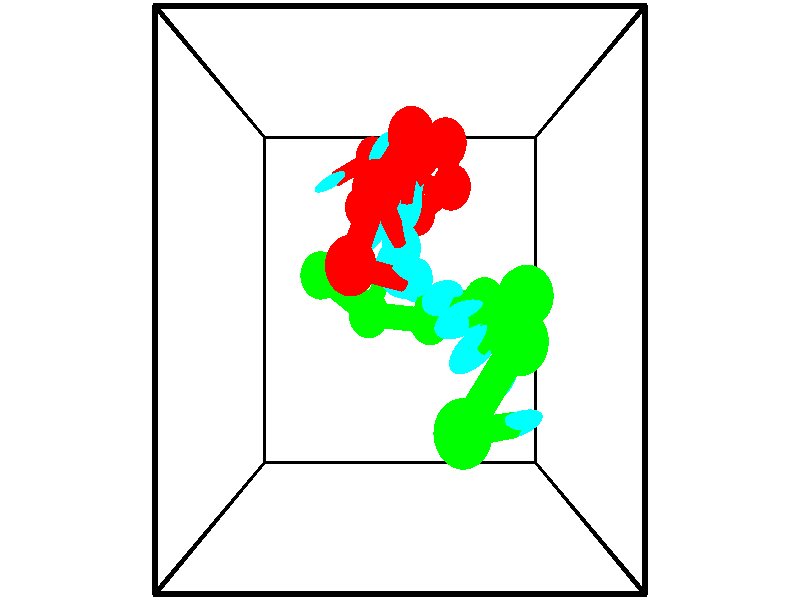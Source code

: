 // switches for output
#declare DRAW_BASES = 1; // possible values are 0, 1; only relevant for DNA ribbons
#declare DRAW_BASES_TYPE = 3; // possible values are 1, 2, 3; only relevant for DNA ribbons
#declare DRAW_FOG = 0; // set to 1 to enable fog

#include "colors.inc"

#include "transforms.inc"
background { rgb <1, 1, 1>}

#default {
   normal{
       ripples 0.25
       frequency 0.20
       turbulence 0.2
       lambda 5
   }
	finish {
		phong 0.1
		phong_size 40.
	}
}

// original window dimensions: 1024x640


// camera settings

camera {
	sky <-0, 1, 0>
	up <-0, 1, 0>
	right 1.6 * <1, 0, 0>
	location <2.5, 2.5, 11.1562>
	look_at <2.5, 2.5, 2.5>
	direction <0, 0, -8.6562>
	angle 67.0682
}


# declare cpy_camera_pos = <2.5, 2.5, 11.1562>;
# if (DRAW_FOG = 1)
fog {
	fog_type 2
	up vnormalize(cpy_camera_pos)
	color rgbt<1,1,1,0.3>
	distance 1e-5
	fog_alt 3e-3
	fog_offset 4
}
# end


// LIGHTS

# declare lum = 6;
global_settings {
	ambient_light rgb lum * <0.05, 0.05, 0.05>
	max_trace_level 15
}# declare cpy_direct_light_amount = 0.25;
light_source
{	1000 * <-1, -1, 1>,
	rgb lum * cpy_direct_light_amount
	parallel
}

light_source
{	1000 * <1, 1, -1>,
	rgb lum * cpy_direct_light_amount
	parallel
}

// strand 0

// nucleotide -1

// particle -1
sphere {
	<2.095025, 4.262150, 2.221727> 0.250000
	pigment { color rgbt <1,0,0,0> }
	no_shadow
}
cylinder {
	<1.740555, 4.111504, 2.113762>,  <1.527873, 4.021116, 2.048983>, 0.100000
	pigment { color rgbt <1,0,0,0> }
	no_shadow
}
cylinder {
	<1.740555, 4.111504, 2.113762>,  <2.095025, 4.262150, 2.221727>, 0.100000
	pigment { color rgbt <1,0,0,0> }
	no_shadow
}

// particle -1
sphere {
	<1.740555, 4.111504, 2.113762> 0.100000
	pigment { color rgbt <1,0,0,0> }
	no_shadow
}
sphere {
	0, 1
	scale<0.080000,0.200000,0.300000>
	matrix <-0.422040, 0.896513, 0.134708,
		0.191247, 0.233289, -0.953415,
		-0.886175, -0.376617, -0.269913,
		1.474702, 3.998519, 2.032788>
	pigment { color rgbt <0,1,1,0> }
	no_shadow
}
cylinder {
	<1.971335, 3.593982, 2.601894>,  <2.095025, 4.262150, 2.221727>, 0.130000
	pigment { color rgbt <1,0,0,0> }
	no_shadow
}

// nucleotide -1

// particle -1
sphere {
	<1.971335, 3.593982, 2.601894> 0.250000
	pigment { color rgbt <1,0,0,0> }
	no_shadow
}
cylinder {
	<2.142979, 3.908623, 2.779488>,  <2.245965, 4.097407, 2.886044>, 0.100000
	pigment { color rgbt <1,0,0,0> }
	no_shadow
}
cylinder {
	<2.142979, 3.908623, 2.779488>,  <1.971335, 3.593982, 2.601894>, 0.100000
	pigment { color rgbt <1,0,0,0> }
	no_shadow
}

// particle -1
sphere {
	<2.142979, 3.908623, 2.779488> 0.100000
	pigment { color rgbt <1,0,0,0> }
	no_shadow
}
sphere {
	0, 1
	scale<0.080000,0.200000,0.300000>
	matrix <0.418878, -0.608786, 0.673736,
		0.800254, -0.103130, -0.590726,
		0.429109, 0.786602, 0.443985,
		2.271711, 4.144603, 2.912683>
	pigment { color rgbt <0,1,1,0> }
	no_shadow
}
cylinder {
	<2.735473, 3.494000, 2.738468>,  <1.971335, 3.593982, 2.601894>, 0.130000
	pigment { color rgbt <1,0,0,0> }
	no_shadow
}

// nucleotide -1

// particle -1
sphere {
	<2.735473, 3.494000, 2.738468> 0.250000
	pigment { color rgbt <1,0,0,0> }
	no_shadow
}
cylinder {
	<2.596771, 3.773079, 2.989220>,  <2.513550, 3.940526, 3.139671>, 0.100000
	pigment { color rgbt <1,0,0,0> }
	no_shadow
}
cylinder {
	<2.596771, 3.773079, 2.989220>,  <2.735473, 3.494000, 2.738468>, 0.100000
	pigment { color rgbt <1,0,0,0> }
	no_shadow
}

// particle -1
sphere {
	<2.596771, 3.773079, 2.989220> 0.100000
	pigment { color rgbt <1,0,0,0> }
	no_shadow
}
sphere {
	0, 1
	scale<0.080000,0.200000,0.300000>
	matrix <0.226363, -0.586343, 0.777793,
		0.910231, 0.411606, 0.045384,
		-0.346755, 0.697698, 0.626880,
		2.492745, 3.982388, 3.177284>
	pigment { color rgbt <0,1,1,0> }
	no_shadow
}
cylinder {
	<3.162422, 3.712774, 3.369640>,  <2.735473, 3.494000, 2.738468>, 0.130000
	pigment { color rgbt <1,0,0,0> }
	no_shadow
}

// nucleotide -1

// particle -1
sphere {
	<3.162422, 3.712774, 3.369640> 0.250000
	pigment { color rgbt <1,0,0,0> }
	no_shadow
}
cylinder {
	<2.778309, 3.729561, 3.479980>,  <2.547841, 3.739633, 3.546185>, 0.100000
	pigment { color rgbt <1,0,0,0> }
	no_shadow
}
cylinder {
	<2.778309, 3.729561, 3.479980>,  <3.162422, 3.712774, 3.369640>, 0.100000
	pigment { color rgbt <1,0,0,0> }
	no_shadow
}

// particle -1
sphere {
	<2.778309, 3.729561, 3.479980> 0.100000
	pigment { color rgbt <1,0,0,0> }
	no_shadow
}
sphere {
	0, 1
	scale<0.080000,0.200000,0.300000>
	matrix <0.223194, -0.477767, 0.849661,
		0.167450, 0.877484, 0.449425,
		-0.960284, 0.041967, 0.275851,
		2.490224, 3.742151, 3.562736>
	pigment { color rgbt <0,1,1,0> }
	no_shadow
}
cylinder {
	<3.031247, 4.031009, 4.064470>,  <3.162422, 3.712774, 3.369640>, 0.130000
	pigment { color rgbt <1,0,0,0> }
	no_shadow
}

// nucleotide -1

// particle -1
sphere {
	<3.031247, 4.031009, 4.064470> 0.250000
	pigment { color rgbt <1,0,0,0> }
	no_shadow
}
cylinder {
	<2.747551, 3.762939, 3.976974>,  <2.577333, 3.602098, 3.924477>, 0.100000
	pigment { color rgbt <1,0,0,0> }
	no_shadow
}
cylinder {
	<2.747551, 3.762939, 3.976974>,  <3.031247, 4.031009, 4.064470>, 0.100000
	pigment { color rgbt <1,0,0,0> }
	no_shadow
}

// particle -1
sphere {
	<2.747551, 3.762939, 3.976974> 0.100000
	pigment { color rgbt <1,0,0,0> }
	no_shadow
}
sphere {
	0, 1
	scale<0.080000,0.200000,0.300000>
	matrix <0.241512, -0.522488, 0.817727,
		-0.662308, 0.527136, 0.532424,
		-0.709239, -0.670174, -0.218738,
		2.534779, 3.561887, 3.911353>
	pigment { color rgbt <0,1,1,0> }
	no_shadow
}
cylinder {
	<2.619342, 3.973395, 4.692695>,  <3.031247, 4.031009, 4.064470>, 0.130000
	pigment { color rgbt <1,0,0,0> }
	no_shadow
}

// nucleotide -1

// particle -1
sphere {
	<2.619342, 3.973395, 4.692695> 0.250000
	pigment { color rgbt <1,0,0,0> }
	no_shadow
}
cylinder {
	<2.581745, 3.642616, 4.470947>,  <2.559187, 3.444149, 4.337899>, 0.100000
	pigment { color rgbt <1,0,0,0> }
	no_shadow
}
cylinder {
	<2.581745, 3.642616, 4.470947>,  <2.619342, 3.973395, 4.692695>, 0.100000
	pigment { color rgbt <1,0,0,0> }
	no_shadow
}

// particle -1
sphere {
	<2.581745, 3.642616, 4.470947> 0.100000
	pigment { color rgbt <1,0,0,0> }
	no_shadow
}
sphere {
	0, 1
	scale<0.080000,0.200000,0.300000>
	matrix <0.198078, -0.561235, 0.803605,
		-0.975669, -0.034275, 0.216552,
		-0.093993, -0.826946, -0.554369,
		2.553547, 3.394532, 4.304636>
	pigment { color rgbt <0,1,1,0> }
	no_shadow
}
cylinder {
	<2.272277, 3.422563, 5.127337>,  <2.619342, 3.973395, 4.692695>, 0.130000
	pigment { color rgbt <1,0,0,0> }
	no_shadow
}

// nucleotide -1

// particle -1
sphere {
	<2.272277, 3.422563, 5.127337> 0.250000
	pigment { color rgbt <1,0,0,0> }
	no_shadow
}
cylinder {
	<2.411453, 3.182472, 4.839264>,  <2.494959, 3.038418, 4.666420>, 0.100000
	pigment { color rgbt <1,0,0,0> }
	no_shadow
}
cylinder {
	<2.411453, 3.182472, 4.839264>,  <2.272277, 3.422563, 5.127337>, 0.100000
	pigment { color rgbt <1,0,0,0> }
	no_shadow
}

// particle -1
sphere {
	<2.411453, 3.182472, 4.839264> 0.100000
	pigment { color rgbt <1,0,0,0> }
	no_shadow
}
sphere {
	0, 1
	scale<0.080000,0.200000,0.300000>
	matrix <0.105429, -0.738258, 0.666227,
		-0.931570, -0.307735, -0.193588,
		0.347940, -0.600228, -0.720184,
		2.515835, 3.002404, 4.623209>
	pigment { color rgbt <0,1,1,0> }
	no_shadow
}
cylinder {
	<2.018507, 2.778659, 5.265068>,  <2.272277, 3.422563, 5.127337>, 0.130000
	pigment { color rgbt <1,0,0,0> }
	no_shadow
}

// nucleotide -1

// particle -1
sphere {
	<2.018507, 2.778659, 5.265068> 0.250000
	pigment { color rgbt <1,0,0,0> }
	no_shadow
}
cylinder {
	<2.336994, 2.711052, 5.032700>,  <2.528086, 2.670488, 4.893279>, 0.100000
	pigment { color rgbt <1,0,0,0> }
	no_shadow
}
cylinder {
	<2.336994, 2.711052, 5.032700>,  <2.018507, 2.778659, 5.265068>, 0.100000
	pigment { color rgbt <1,0,0,0> }
	no_shadow
}

// particle -1
sphere {
	<2.336994, 2.711052, 5.032700> 0.100000
	pigment { color rgbt <1,0,0,0> }
	no_shadow
}
sphere {
	0, 1
	scale<0.080000,0.200000,0.300000>
	matrix <0.282296, -0.745468, 0.603810,
		-0.535112, -0.644756, -0.545842,
		0.796218, -0.169017, -0.580921,
		2.575860, 2.660347, 4.858423>
	pigment { color rgbt <0,1,1,0> }
	no_shadow
}
// strand 1

// nucleotide -1

// particle -1
sphere {
	<3.036927, 1.546069, 5.988287> 0.250000
	pigment { color rgbt <0,1,0,0> }
	no_shadow
}
cylinder {
	<3.350733, 1.540970, 5.740295>,  <3.539016, 1.537910, 5.591500>, 0.100000
	pigment { color rgbt <0,1,0,0> }
	no_shadow
}
cylinder {
	<3.350733, 1.540970, 5.740295>,  <3.036927, 1.546069, 5.988287>, 0.100000
	pigment { color rgbt <0,1,0,0> }
	no_shadow
}

// particle -1
sphere {
	<3.350733, 1.540970, 5.740295> 0.100000
	pigment { color rgbt <0,1,0,0> }
	no_shadow
}
sphere {
	0, 1
	scale<0.080000,0.200000,0.300000>
	matrix <-0.325023, 0.843001, -0.428613,
		0.528107, 0.537761, 0.657203,
		0.784514, -0.012747, -0.619979,
		3.586087, 1.537146, 5.554302>
	pigment { color rgbt <0,1,1,0> }
	no_shadow
}
cylinder {
	<3.518360, 2.204890, 5.978825>,  <3.036927, 1.546069, 5.988287>, 0.130000
	pigment { color rgbt <0,1,0,0> }
	no_shadow
}

// nucleotide -1

// particle -1
sphere {
	<3.518360, 2.204890, 5.978825> 0.250000
	pigment { color rgbt <0,1,0,0> }
	no_shadow
}
cylinder {
	<3.463150, 1.981522, 5.651627>,  <3.430024, 1.847501, 5.455308>, 0.100000
	pigment { color rgbt <0,1,0,0> }
	no_shadow
}
cylinder {
	<3.463150, 1.981522, 5.651627>,  <3.518360, 2.204890, 5.978825>, 0.100000
	pigment { color rgbt <0,1,0,0> }
	no_shadow
}

// particle -1
sphere {
	<3.463150, 1.981522, 5.651627> 0.100000
	pigment { color rgbt <0,1,0,0> }
	no_shadow
}
sphere {
	0, 1
	scale<0.080000,0.200000,0.300000>
	matrix <-0.428547, 0.778256, -0.458982,
		0.892915, 0.287199, -0.346727,
		-0.138024, -0.558421, -0.817995,
		3.421743, 1.813995, 5.406228>
	pigment { color rgbt <0,1,1,0> }
	no_shadow
}
cylinder {
	<3.722149, 2.533583, 5.341991>,  <3.518360, 2.204890, 5.978825>, 0.130000
	pigment { color rgbt <0,1,0,0> }
	no_shadow
}

// nucleotide -1

// particle -1
sphere {
	<3.722149, 2.533583, 5.341991> 0.250000
	pigment { color rgbt <0,1,0,0> }
	no_shadow
}
cylinder {
	<3.447969, 2.276550, 5.205025>,  <3.283462, 2.122331, 5.122845>, 0.100000
	pigment { color rgbt <0,1,0,0> }
	no_shadow
}
cylinder {
	<3.447969, 2.276550, 5.205025>,  <3.722149, 2.533583, 5.341991>, 0.100000
	pigment { color rgbt <0,1,0,0> }
	no_shadow
}

// particle -1
sphere {
	<3.447969, 2.276550, 5.205025> 0.100000
	pigment { color rgbt <0,1,0,0> }
	no_shadow
}
sphere {
	0, 1
	scale<0.080000,0.200000,0.300000>
	matrix <-0.249477, 0.649075, -0.718654,
		0.684050, -0.407174, -0.605215,
		-0.685447, -0.642582, -0.342419,
		3.242335, 2.083776, 5.102300>
	pigment { color rgbt <0,1,1,0> }
	no_shadow
}
cylinder {
	<3.811364, 2.543566, 4.645375>,  <3.722149, 2.533583, 5.341991>, 0.130000
	pigment { color rgbt <0,1,0,0> }
	no_shadow
}

// nucleotide -1

// particle -1
sphere {
	<3.811364, 2.543566, 4.645375> 0.250000
	pigment { color rgbt <0,1,0,0> }
	no_shadow
}
cylinder {
	<3.433687, 2.419266, 4.689072>,  <3.207081, 2.344686, 4.715290>, 0.100000
	pigment { color rgbt <0,1,0,0> }
	no_shadow
}
cylinder {
	<3.433687, 2.419266, 4.689072>,  <3.811364, 2.543566, 4.645375>, 0.100000
	pigment { color rgbt <0,1,0,0> }
	no_shadow
}

// particle -1
sphere {
	<3.433687, 2.419266, 4.689072> 0.100000
	pigment { color rgbt <0,1,0,0> }
	no_shadow
}
sphere {
	0, 1
	scale<0.080000,0.200000,0.300000>
	matrix <-0.288731, 0.621172, -0.728547,
		0.158538, -0.719431, -0.676229,
		-0.944193, -0.310750, 0.109243,
		3.150429, 2.326041, 4.721845>
	pigment { color rgbt <0,1,1,0> }
	no_shadow
}
cylinder {
	<3.505098, 2.476238, 3.966130>,  <3.811364, 2.543566, 4.645375>, 0.130000
	pigment { color rgbt <0,1,0,0> }
	no_shadow
}

// nucleotide -1

// particle -1
sphere {
	<3.505098, 2.476238, 3.966130> 0.250000
	pigment { color rgbt <0,1,0,0> }
	no_shadow
}
cylinder {
	<3.204691, 2.498337, 4.229317>,  <3.024446, 2.511596, 4.387228>, 0.100000
	pigment { color rgbt <0,1,0,0> }
	no_shadow
}
cylinder {
	<3.204691, 2.498337, 4.229317>,  <3.505098, 2.476238, 3.966130>, 0.100000
	pigment { color rgbt <0,1,0,0> }
	no_shadow
}

// particle -1
sphere {
	<3.204691, 2.498337, 4.229317> 0.100000
	pigment { color rgbt <0,1,0,0> }
	no_shadow
}
sphere {
	0, 1
	scale<0.080000,0.200000,0.300000>
	matrix <-0.505059, 0.593808, -0.626345,
		-0.425308, -0.802708, -0.418058,
		-0.751019, 0.055246, 0.657966,
		2.979385, 2.514910, 4.426706>
	pigment { color rgbt <0,1,1,0> }
	no_shadow
}
cylinder {
	<2.873989, 2.281518, 3.645209>,  <3.505098, 2.476238, 3.966130>, 0.130000
	pigment { color rgbt <0,1,0,0> }
	no_shadow
}

// nucleotide -1

// particle -1
sphere {
	<2.873989, 2.281518, 3.645209> 0.250000
	pigment { color rgbt <0,1,0,0> }
	no_shadow
}
cylinder {
	<2.770720, 2.511353, 3.955872>,  <2.708758, 2.649254, 4.142269>, 0.100000
	pigment { color rgbt <0,1,0,0> }
	no_shadow
}
cylinder {
	<2.770720, 2.511353, 3.955872>,  <2.873989, 2.281518, 3.645209>, 0.100000
	pigment { color rgbt <0,1,0,0> }
	no_shadow
}

// particle -1
sphere {
	<2.770720, 2.511353, 3.955872> 0.100000
	pigment { color rgbt <0,1,0,0> }
	no_shadow
}
sphere {
	0, 1
	scale<0.080000,0.200000,0.300000>
	matrix <-0.463194, 0.631870, -0.621444,
		-0.847820, -0.520183, 0.103014,
		-0.258172, 0.574588, 0.776657,
		2.693268, 2.683729, 4.188869>
	pigment { color rgbt <0,1,1,0> }
	no_shadow
}
cylinder {
	<2.112448, 2.353767, 3.660267>,  <2.873989, 2.281518, 3.645209>, 0.130000
	pigment { color rgbt <0,1,0,0> }
	no_shadow
}

// nucleotide -1

// particle -1
sphere {
	<2.112448, 2.353767, 3.660267> 0.250000
	pigment { color rgbt <0,1,0,0> }
	no_shadow
}
cylinder {
	<2.269999, 2.671127, 3.845901>,  <2.364529, 2.861544, 3.957282>, 0.100000
	pigment { color rgbt <0,1,0,0> }
	no_shadow
}
cylinder {
	<2.269999, 2.671127, 3.845901>,  <2.112448, 2.353767, 3.660267>, 0.100000
	pigment { color rgbt <0,1,0,0> }
	no_shadow
}

// particle -1
sphere {
	<2.269999, 2.671127, 3.845901> 0.100000
	pigment { color rgbt <0,1,0,0> }
	no_shadow
}
sphere {
	0, 1
	scale<0.080000,0.200000,0.300000>
	matrix <-0.532983, 0.608494, -0.587932,
		-0.748860, -0.015779, 0.662540,
		0.393875, 0.793402, 0.464087,
		2.388161, 2.909148, 3.985127>
	pigment { color rgbt <0,1,1,0> }
	no_shadow
}
cylinder {
	<1.514919, 2.754433, 3.650759>,  <2.112448, 2.353767, 3.660267>, 0.130000
	pigment { color rgbt <0,1,0,0> }
	no_shadow
}

// nucleotide -1

// particle -1
sphere {
	<1.514919, 2.754433, 3.650759> 0.250000
	pigment { color rgbt <0,1,0,0> }
	no_shadow
}
cylinder {
	<1.838789, 2.979233, 3.718384>,  <2.033111, 3.114113, 3.758959>, 0.100000
	pigment { color rgbt <0,1,0,0> }
	no_shadow
}
cylinder {
	<1.838789, 2.979233, 3.718384>,  <1.514919, 2.754433, 3.650759>, 0.100000
	pigment { color rgbt <0,1,0,0> }
	no_shadow
}

// particle -1
sphere {
	<1.838789, 2.979233, 3.718384> 0.100000
	pigment { color rgbt <0,1,0,0> }
	no_shadow
}
sphere {
	0, 1
	scale<0.080000,0.200000,0.300000>
	matrix <-0.328296, 0.672510, -0.663289,
		-0.486465, 0.481546, 0.729017,
		0.809675, 0.562000, 0.169063,
		2.081692, 3.147833, 3.769103>
	pigment { color rgbt <0,1,1,0> }
	no_shadow
}
// box output
cylinder {
	<0.000000, 0.000000, 0.000000>,  <5.000000, 0.000000, 0.000000>, 0.025000
	pigment { color rgbt <0,0,0,0> }
	no_shadow
}
cylinder {
	<0.000000, 0.000000, 0.000000>,  <0.000000, 5.000000, 0.000000>, 0.025000
	pigment { color rgbt <0,0,0,0> }
	no_shadow
}
cylinder {
	<0.000000, 0.000000, 0.000000>,  <0.000000, 0.000000, 5.000000>, 0.025000
	pigment { color rgbt <0,0,0,0> }
	no_shadow
}
cylinder {
	<5.000000, 5.000000, 5.000000>,  <0.000000, 5.000000, 5.000000>, 0.025000
	pigment { color rgbt <0,0,0,0> }
	no_shadow
}
cylinder {
	<5.000000, 5.000000, 5.000000>,  <5.000000, 0.000000, 5.000000>, 0.025000
	pigment { color rgbt <0,0,0,0> }
	no_shadow
}
cylinder {
	<5.000000, 5.000000, 5.000000>,  <5.000000, 5.000000, 0.000000>, 0.025000
	pigment { color rgbt <0,0,0,0> }
	no_shadow
}
cylinder {
	<0.000000, 0.000000, 5.000000>,  <0.000000, 5.000000, 5.000000>, 0.025000
	pigment { color rgbt <0,0,0,0> }
	no_shadow
}
cylinder {
	<0.000000, 0.000000, 5.000000>,  <5.000000, 0.000000, 5.000000>, 0.025000
	pigment { color rgbt <0,0,0,0> }
	no_shadow
}
cylinder {
	<5.000000, 5.000000, 0.000000>,  <0.000000, 5.000000, 0.000000>, 0.025000
	pigment { color rgbt <0,0,0,0> }
	no_shadow
}
cylinder {
	<5.000000, 5.000000, 0.000000>,  <5.000000, 0.000000, 0.000000>, 0.025000
	pigment { color rgbt <0,0,0,0> }
	no_shadow
}
cylinder {
	<5.000000, 0.000000, 5.000000>,  <5.000000, 0.000000, 0.000000>, 0.025000
	pigment { color rgbt <0,0,0,0> }
	no_shadow
}
cylinder {
	<0.000000, 5.000000, 0.000000>,  <0.000000, 5.000000, 5.000000>, 0.025000
	pigment { color rgbt <0,0,0,0> }
	no_shadow
}
// end of box output
